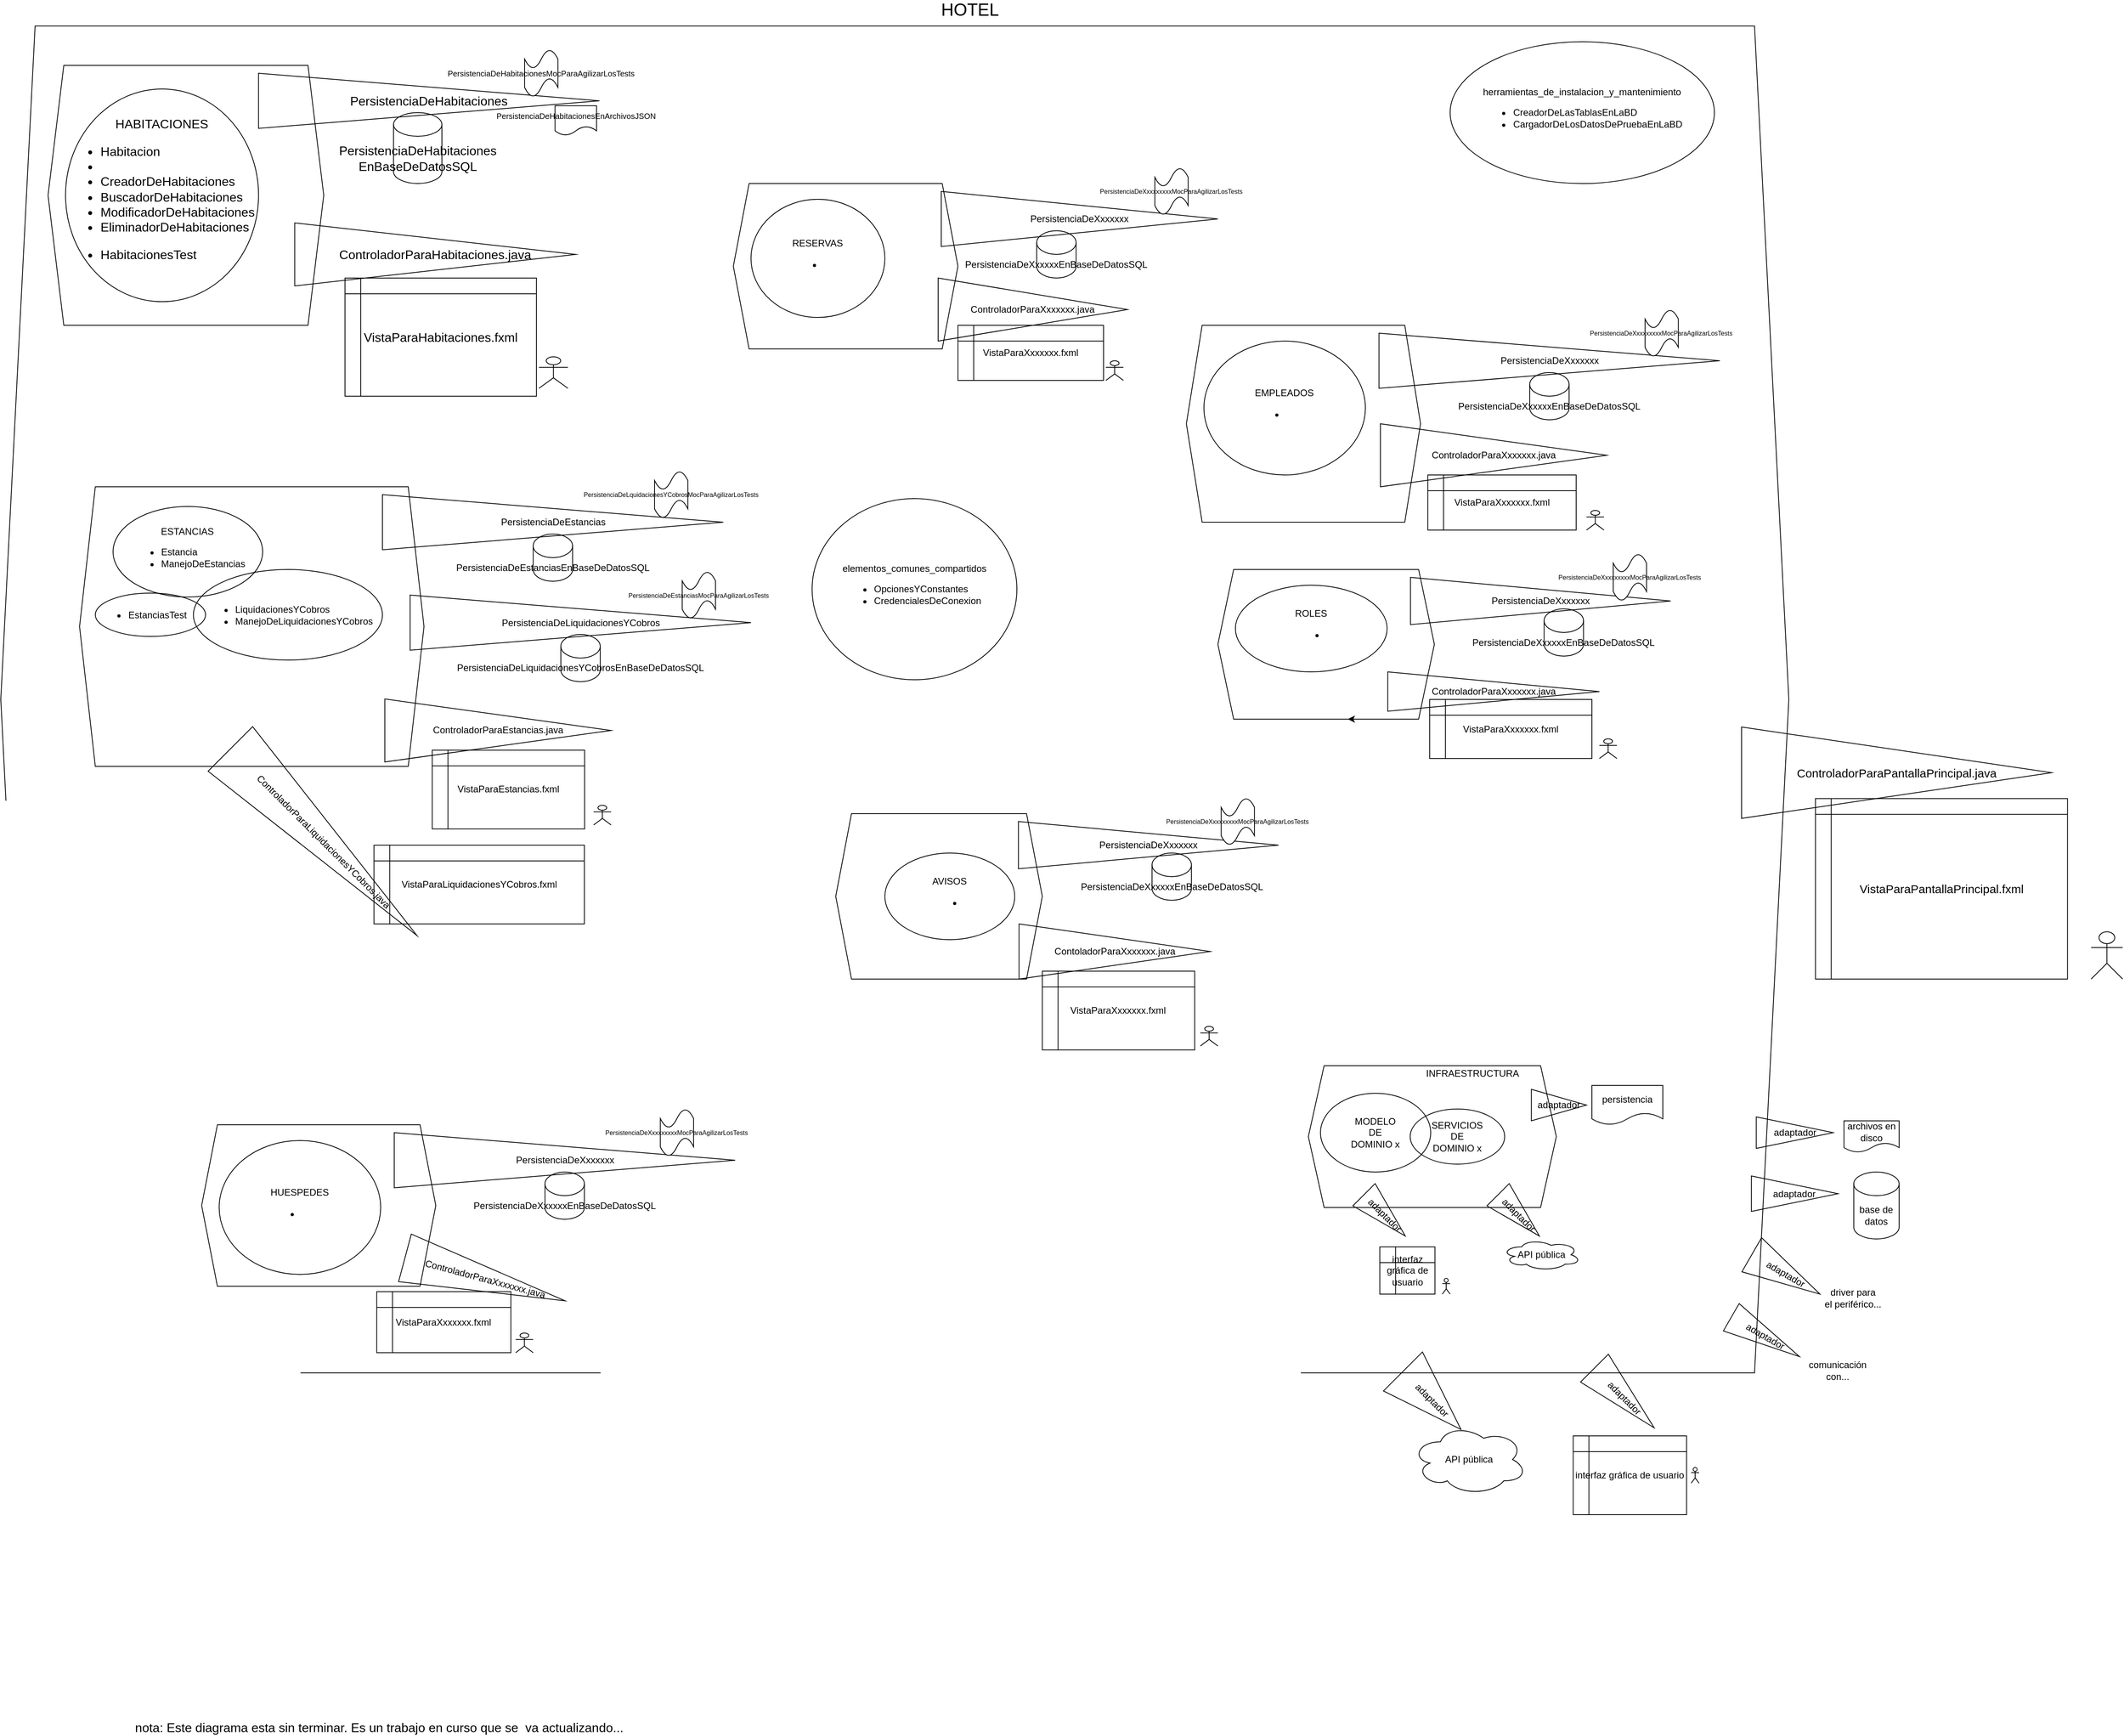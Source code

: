 <mxfile version="17.4.2" type="device"><diagram id="fawb_1DToHHd8euyWrso" name="Page-1"><mxGraphModel dx="2831" dy="2673" grid="1" gridSize="10" guides="1" tooltips="1" connect="1" arrows="1" fold="1" page="1" pageScale="1" pageWidth="827" pageHeight="1169" math="0" shadow="0"><root><mxCell id="0"/><mxCell id="1" parent="0"/><mxCell id="zOpKQJy59Za6-RHagnoH-13" value="" style="shape=hexagon;perimeter=hexagonPerimeter2;whiteSpace=wrap;html=1;fixedSize=1;fillColor=none;" parent="1" vertex="1"><mxGeometry x="900.0" y="210" width="314.82" height="180" as="geometry"/></mxCell><mxCell id="zOpKQJy59Za6-RHagnoH-43" value="" style="shape=hexagon;perimeter=hexagonPerimeter2;whiteSpace=wrap;html=1;fixedSize=1;fillColor=none;size=43.56;" parent="1" vertex="1"><mxGeometry x="-760" y="-1110" width="2270" height="1710" as="geometry"/></mxCell><mxCell id="zOpKQJy59Za6-RHagnoH-1" value="" style="shape=hexagon;perimeter=hexagonPerimeter2;whiteSpace=wrap;html=1;fixedSize=1;fillColor=none;fontSize=16;" parent="1" vertex="1"><mxGeometry x="-700" y="-1060" width="350" height="330" as="geometry"/></mxCell><mxCell id="9BcdYIsxv-biDYo2QqQj-2" value="SERVICIOS&lt;br&gt;DE&lt;br&gt;DOMINIO x" style="ellipse;whiteSpace=wrap;html=1;fillColor=none;" parent="1" vertex="1"><mxGeometry x="1029.25" y="265" width="120" height="70" as="geometry"/></mxCell><mxCell id="9BcdYIsxv-biDYo2QqQj-7" value="adaptador" style="triangle;whiteSpace=wrap;html=1;fillColor=none;" parent="1" vertex="1"><mxGeometry x="1462.43" y="350" width="110" height="45" as="geometry"/></mxCell><mxCell id="9BcdYIsxv-biDYo2QqQj-8" value="base de datos" style="shape=cylinder3;whiteSpace=wrap;html=1;boundedLbl=1;backgroundOutline=1;size=15;fillColor=none;" parent="1" vertex="1"><mxGeometry x="1592.43" y="345" width="57.57" height="85" as="geometry"/></mxCell><mxCell id="9BcdYIsxv-biDYo2QqQj-15" value="interfaz gráfica de usuario" style="shape=internalStorage;whiteSpace=wrap;html=1;backgroundOutline=1;fillColor=none;" parent="1" vertex="1"><mxGeometry x="1236.21" y="680" width="144" height="100" as="geometry"/></mxCell><mxCell id="9BcdYIsxv-biDYo2QqQj-16" value="&amp;nbsp;" style="shape=umlActor;verticalLabelPosition=bottom;verticalAlign=top;html=1;outlineConnect=0;fillColor=none;" parent="1" vertex="1"><mxGeometry x="1386.03" y="720" width="10" height="20" as="geometry"/></mxCell><mxCell id="9BcdYIsxv-biDYo2QqQj-18" value="adaptador" style="triangle;whiteSpace=wrap;html=1;fillColor=none;rotation=45;" parent="1" vertex="1"><mxGeometry x="1004.85" y="600" width="104.14" height="70" as="geometry"/></mxCell><mxCell id="9BcdYIsxv-biDYo2QqQj-19" value="API pública" style="ellipse;shape=cloud;whiteSpace=wrap;html=1;fillColor=none;" parent="1" vertex="1"><mxGeometry x="1031.06" y="665" width="146.42" height="90" as="geometry"/></mxCell><mxCell id="9BcdYIsxv-biDYo2QqQj-20" value="adaptador" style="triangle;whiteSpace=wrap;html=1;fillColor=none;" parent="1" vertex="1"><mxGeometry x="1468.65" y="275" width="97.57" height="40" as="geometry"/></mxCell><mxCell id="9BcdYIsxv-biDYo2QqQj-29" value="adaptador" style="triangle;whiteSpace=wrap;html=1;fillColor=none;rotation=30;" parent="1" vertex="1"><mxGeometry x="1430.21" y="534.35" width="100" height="40" as="geometry"/></mxCell><mxCell id="9BcdYIsxv-biDYo2QqQj-30" value="comunicación con..." style="text;html=1;strokeColor=none;fillColor=none;align=center;verticalAlign=middle;whiteSpace=wrap;rounded=0;" parent="1" vertex="1"><mxGeometry x="1552.22" y="586.85" width="40" height="20" as="geometry"/></mxCell><mxCell id="cleJ1Xr446QzX0gQGCqs-3" value="HABITACIONES&lt;br style=&quot;font-size: 16px&quot;&gt;&lt;ul style=&quot;font-size: 16px&quot;&gt;&lt;li style=&quot;text-align: left ; font-size: 16px&quot;&gt;Habitacion&lt;/li&gt;&lt;li style=&quot;text-align: left&quot;&gt;&lt;br&gt;&lt;/li&gt;&lt;li style=&quot;text-align: left ; font-size: 16px&quot;&gt;CreadorDeHabitaciones&lt;/li&gt;&lt;li style=&quot;text-align: left ; font-size: 16px&quot;&gt;BuscadorDeHabitaciones&lt;/li&gt;&lt;li style=&quot;text-align: left ; font-size: 16px&quot;&gt;ModificadorDeHabitaciones&lt;/li&gt;&lt;li style=&quot;text-align: left ; font-size: 16px&quot;&gt;EliminadorDeHabitaciones&lt;/li&gt;&lt;/ul&gt;&lt;ul style=&quot;font-size: 16px&quot;&gt;&lt;li style=&quot;text-align: left ; font-size: 16px&quot;&gt;HabitacionesTest&lt;/li&gt;&lt;/ul&gt;" style="ellipse;whiteSpace=wrap;html=1;fillColor=none;align=center;fontSize=16;" parent="1" vertex="1"><mxGeometry x="-677.78" y="-1030" width="245.03" height="270" as="geometry"/></mxCell><mxCell id="cleJ1Xr446QzX0gQGCqs-8" value="&lt;div style=&quot;font-size: 12px&quot;&gt;&lt;span style=&quot;font-size: 12px&quot;&gt;elementos_comunes_compartidos&lt;/span&gt;&lt;/div&gt;&lt;ul style=&quot;font-size: 12px&quot;&gt;&lt;li style=&quot;text-align: left ; font-size: 12px&quot;&gt;OpcionesYConstantes&lt;/li&gt;&lt;li style=&quot;text-align: left ; font-size: 12px&quot;&gt;CredencialesDeConexion&lt;/li&gt;&lt;/ul&gt;" style="ellipse;whiteSpace=wrap;html=1;fillColor=none;fontSize=12;align=center;" parent="1" vertex="1"><mxGeometry x="270.0" y="-510" width="260" height="230" as="geometry"/></mxCell><mxCell id="cleJ1Xr446QzX0gQGCqs-16" value="adaptador" style="triangle;whiteSpace=wrap;html=1;fillColor=none;rotation=30;" parent="1" vertex="1"><mxGeometry x="1456.21" y="450.0" width="100" height="50" as="geometry"/></mxCell><mxCell id="cleJ1Xr446QzX0gQGCqs-17" value="driver para&lt;br&gt;el periférico..." style="text;html=1;strokeColor=none;fillColor=none;align=center;verticalAlign=middle;whiteSpace=wrap;rounded=0;" parent="1" vertex="1"><mxGeometry x="1550.72" y="500.0" width="81" height="10" as="geometry"/></mxCell><mxCell id="zOpKQJy59Za6-RHagnoH-10" value="MODELO&lt;br&gt;DE&lt;br&gt;DOMINIO x" style="ellipse;whiteSpace=wrap;html=1;fillColor=none;" parent="1" vertex="1"><mxGeometry x="915.36" y="245" width="140" height="100" as="geometry"/></mxCell><mxCell id="zOpKQJy59Za6-RHagnoH-14" value="INFRAESTRUCTURA" style="text;html=1;strokeColor=none;fillColor=none;align=center;verticalAlign=middle;whiteSpace=wrap;rounded=0;" parent="1" vertex="1"><mxGeometry x="1008.28" y="210" width="200.86" height="20" as="geometry"/></mxCell><mxCell id="zOpKQJy59Za6-RHagnoH-17" value="PersistenciaDeHabitaciones" style="triangle;whiteSpace=wrap;html=1;fillColor=none;fontSize=16;" parent="1" vertex="1"><mxGeometry x="-432.75" y="-1050" width="432.75" height="70" as="geometry"/></mxCell><mxCell id="zOpKQJy59Za6-RHagnoH-22" value="adaptador" style="triangle;whiteSpace=wrap;html=1;fillColor=none;rotation=45;" parent="1" vertex="1"><mxGeometry x="1247.51" y="606.85" width="107.19" height="50" as="geometry"/></mxCell><mxCell id="zOpKQJy59Za6-RHagnoH-32" value="interfaz gráfica de usuario" style="shape=internalStorage;whiteSpace=wrap;html=1;backgroundOutline=1;fillColor=none;" parent="1" vertex="1"><mxGeometry x="990.73" y="440" width="70" height="60" as="geometry"/></mxCell><mxCell id="zOpKQJy59Za6-RHagnoH-33" value="&amp;nbsp;" style="shape=umlActor;verticalLabelPosition=bottom;verticalAlign=top;html=1;outlineConnect=0;fillColor=none;" parent="1" vertex="1"><mxGeometry x="1070" y="480" width="10" height="20" as="geometry"/></mxCell><mxCell id="zOpKQJy59Za6-RHagnoH-34" value="adaptador" style="triangle;whiteSpace=wrap;html=1;fillColor=none;rotation=45;" parent="1" vertex="1"><mxGeometry x="959.78" y="380" width="74.14" height="40" as="geometry"/></mxCell><mxCell id="zOpKQJy59Za6-RHagnoH-35" value="adaptador" style="triangle;whiteSpace=wrap;html=1;fillColor=none;rotation=45;" parent="1" vertex="1"><mxGeometry x="1130" y="380" width="74.14" height="40" as="geometry"/></mxCell><mxCell id="zOpKQJy59Za6-RHagnoH-36" value="API pública" style="ellipse;shape=cloud;whiteSpace=wrap;html=1;fillColor=none;" parent="1" vertex="1"><mxGeometry x="1145.9" y="430" width="100" height="40" as="geometry"/></mxCell><mxCell id="zOpKQJy59Za6-RHagnoH-37" value="adaptador" style="triangle;whiteSpace=wrap;html=1;fillColor=none;" parent="1" vertex="1"><mxGeometry x="1183.1" y="240" width="70" height="40" as="geometry"/></mxCell><mxCell id="FYol5Dj7dogtdcJNCWv0-2" value="&lt;font style=&quot;font-size: 16px&quot;&gt;PersistenciaDeHabitaciones&lt;br&gt;EnBaseDeDatosSQL&lt;/font&gt;" style="shape=cylinder3;whiteSpace=wrap;html=1;boundedLbl=1;backgroundOutline=1;size=15;fillColor=none;fontSize=16;" parent="1" vertex="1"><mxGeometry x="-261.38" y="-1000" width="61.38" height="90" as="geometry"/></mxCell><mxCell id="FYol5Dj7dogtdcJNCWv0-3" value="&lt;span style=&quot;font-size: 10px;&quot;&gt;PersistenciaDeHabitacionesEnArchivosJSON&lt;/span&gt;" style="shape=document;whiteSpace=wrap;html=1;boundedLbl=1;fontSize=10;" parent="1" vertex="1"><mxGeometry x="-56.36" y="-1008.75" width="52.72" height="37.5" as="geometry"/></mxCell><mxCell id="FYol5Dj7dogtdcJNCWv0-4" value="&lt;span style=&quot;font-size: 10px;&quot;&gt;PersistenciaDeHabitacionesMocParaAgilizarLosTests&lt;/span&gt;" style="shape=tape;whiteSpace=wrap;html=1;fontSize=10;" parent="1" vertex="1"><mxGeometry x="-94.97" y="-1080" width="42.25" height="60" as="geometry"/></mxCell><mxCell id="FYol5Dj7dogtdcJNCWv0-6" value="&lt;span&gt;archivos en disco&lt;/span&gt;" style="shape=document;whiteSpace=wrap;html=1;boundedLbl=1;fontSize=12;" parent="1" vertex="1"><mxGeometry x="1580" y="280" width="70" height="40" as="geometry"/></mxCell><mxCell id="FYol5Dj7dogtdcJNCWv0-7" value="&lt;span&gt;persistencia&lt;/span&gt;" style="shape=document;whiteSpace=wrap;html=1;boundedLbl=1;fontSize=12;" parent="1" vertex="1"><mxGeometry x="1260" y="235" width="90" height="50" as="geometry"/></mxCell><mxCell id="bpp7hL8GvtIe5y0yvimQ-1" value="&lt;div style=&quot;font-size: 12px&quot;&gt;&lt;span style=&quot;font-size: 12px&quot;&gt;herramientas_de_instalacion_y_mantenimiento&lt;/span&gt;&lt;/div&gt;&lt;ul style=&quot;font-size: 12px&quot;&gt;&lt;li style=&quot;text-align: left ; font-size: 12px&quot;&gt;CreadorDeLasTablasEnLaBD&lt;/li&gt;&lt;li style=&quot;text-align: left ; font-size: 12px&quot;&gt;CargadorDeLosDatosDePruebaEnLaBD&lt;/li&gt;&lt;/ul&gt;" style="ellipse;whiteSpace=wrap;html=1;fillColor=none;fontSize=12;align=center;" parent="1" vertex="1"><mxGeometry x="1080" y="-1090" width="335.49" height="180" as="geometry"/></mxCell><mxCell id="bpp7hL8GvtIe5y0yvimQ-2" value="" style="shape=hexagon;perimeter=hexagonPerimeter2;whiteSpace=wrap;html=1;fixedSize=1;fillColor=none;" parent="1" vertex="1"><mxGeometry x="-660" y="-525" width="437.28" height="355" as="geometry"/></mxCell><mxCell id="bpp7hL8GvtIe5y0yvimQ-3" value="ESTANCIAS&lt;br&gt;&lt;ul&gt;&lt;li style=&quot;text-align: left&quot;&gt;Estancia&lt;/li&gt;&lt;li style=&quot;text-align: left&quot;&gt;ManejoDeEstancias&lt;/li&gt;&lt;/ul&gt;" style="ellipse;whiteSpace=wrap;html=1;fillColor=none;align=center;" parent="1" vertex="1"><mxGeometry x="-617.51" y="-500" width="190" height="115" as="geometry"/></mxCell><mxCell id="bpp7hL8GvtIe5y0yvimQ-4" value="PersistenciaDeEstancias" style="triangle;whiteSpace=wrap;html=1;fillColor=none;" parent="1" vertex="1"><mxGeometry x="-275.47" y="-515" width="432.75" height="70" as="geometry"/></mxCell><mxCell id="bpp7hL8GvtIe5y0yvimQ-8" value="&lt;font style=&quot;font-size: 12px&quot;&gt;PersistenciaDeEstanciasEnBaseDeDatosSQL&lt;/font&gt;" style="shape=cylinder3;whiteSpace=wrap;html=1;boundedLbl=1;backgroundOutline=1;size=15;fillColor=none;fontSize=12;" parent="1" vertex="1"><mxGeometry x="-84.1" y="-465" width="50" height="60" as="geometry"/></mxCell><mxCell id="bpp7hL8GvtIe5y0yvimQ-9" value="&lt;span style=&quot;font-size: 8px&quot;&gt;PersistenciaDeLquidacionesYCobrosMocParaAgilizarLosTests&lt;/span&gt;" style="shape=tape;whiteSpace=wrap;html=1;fontSize=8;" parent="1" vertex="1"><mxGeometry x="70" y="-545" width="42.25" height="60" as="geometry"/></mxCell><mxCell id="bpp7hL8GvtIe5y0yvimQ-10" value="&lt;ul&gt;&lt;li style=&quot;text-align: left&quot;&gt;&lt;span&gt;LiquidacionesYCobros&lt;/span&gt;&lt;br&gt;&lt;/li&gt;&lt;li style=&quot;text-align: left&quot;&gt;&lt;span&gt;ManejoDeLiquidacionesYCobros&lt;/span&gt;&lt;/li&gt;&lt;/ul&gt;" style="ellipse;whiteSpace=wrap;html=1;fillColor=none;align=center;" parent="1" vertex="1"><mxGeometry x="-515.47" y="-420" width="240" height="115" as="geometry"/></mxCell><mxCell id="bpp7hL8GvtIe5y0yvimQ-29" value="" style="shape=hexagon;perimeter=hexagonPerimeter2;whiteSpace=wrap;html=1;fixedSize=1;fillColor=none;" parent="1" vertex="1"><mxGeometry x="745.15" y="-730" width="297.28" height="250" as="geometry"/></mxCell><mxCell id="bpp7hL8GvtIe5y0yvimQ-30" value="EMPLEADOS&lt;br&gt;&lt;ul&gt;&lt;li style=&quot;text-align: left&quot;&gt;&lt;br&gt;&lt;/li&gt;&lt;/ul&gt;" style="ellipse;whiteSpace=wrap;html=1;fillColor=none;align=center;" parent="1" vertex="1"><mxGeometry x="767.4" y="-710" width="205.03" height="170" as="geometry"/></mxCell><mxCell id="bpp7hL8GvtIe5y0yvimQ-31" value="PersistenciaDeXxxxxxx" style="triangle;whiteSpace=wrap;html=1;fillColor=none;" parent="1" vertex="1"><mxGeometry x="989.68" y="-720" width="432.75" height="70" as="geometry"/></mxCell><mxCell id="bpp7hL8GvtIe5y0yvimQ-32" value="&lt;font style=&quot;font-size: 12px&quot;&gt;PersistenciaDeXxxxxxEnBaseDeDatosSQL&lt;/font&gt;" style="shape=cylinder3;whiteSpace=wrap;html=1;boundedLbl=1;backgroundOutline=1;size=15;fillColor=none;fontSize=12;" parent="1" vertex="1"><mxGeometry x="1181.05" y="-670" width="50" height="60" as="geometry"/></mxCell><mxCell id="bpp7hL8GvtIe5y0yvimQ-33" value="&lt;span style=&quot;font-size: 8px&quot;&gt;PersistenciaDeXxxxxxxxxMocParaAgilizarLosTests&lt;/span&gt;" style="shape=tape;whiteSpace=wrap;html=1;fontSize=8;" parent="1" vertex="1"><mxGeometry x="1327.46" y="-750" width="42.25" height="60" as="geometry"/></mxCell><mxCell id="bpp7hL8GvtIe5y0yvimQ-34" value="" style="shape=hexagon;perimeter=hexagonPerimeter2;whiteSpace=wrap;html=1;fixedSize=1;fillColor=none;" parent="1" vertex="1"><mxGeometry x="170" y="-910" width="285.15" height="210" as="geometry"/></mxCell><mxCell id="bpp7hL8GvtIe5y0yvimQ-35" value="RESERVAS&lt;br&gt;&lt;ul&gt;&lt;li style=&quot;text-align: left&quot;&gt;&lt;br&gt;&lt;/li&gt;&lt;/ul&gt;" style="ellipse;whiteSpace=wrap;html=1;fillColor=none;align=center;" parent="1" vertex="1"><mxGeometry x="192.4" y="-890" width="170" height="150" as="geometry"/></mxCell><mxCell id="bpp7hL8GvtIe5y0yvimQ-36" value="PersistenciaDeXxxxxxx" style="triangle;whiteSpace=wrap;html=1;fillColor=none;" parent="1" vertex="1"><mxGeometry x="433.97" y="-900" width="351.18" height="70" as="geometry"/></mxCell><mxCell id="bpp7hL8GvtIe5y0yvimQ-37" value="&lt;font style=&quot;font-size: 12px&quot;&gt;PersistenciaDeXxxxxxEnBaseDeDatosSQL&lt;/font&gt;" style="shape=cylinder3;whiteSpace=wrap;html=1;boundedLbl=1;backgroundOutline=1;size=15;fillColor=none;fontSize=12;" parent="1" vertex="1"><mxGeometry x="555.15" y="-850" width="50" height="60" as="geometry"/></mxCell><mxCell id="bpp7hL8GvtIe5y0yvimQ-38" value="&lt;span style=&quot;font-size: 8px&quot;&gt;PersistenciaDeXxxxxxxxxMocParaAgilizarLosTests&lt;/span&gt;" style="shape=tape;whiteSpace=wrap;html=1;fontSize=8;" parent="1" vertex="1"><mxGeometry x="705.15" y="-930" width="42.25" height="60" as="geometry"/></mxCell><mxCell id="bpp7hL8GvtIe5y0yvimQ-44" value="" style="shape=hexagon;perimeter=hexagonPerimeter2;whiteSpace=wrap;html=1;fixedSize=1;fillColor=none;" parent="1" vertex="1"><mxGeometry x="-505.01" y="285" width="297.28" height="205" as="geometry"/></mxCell><mxCell id="bpp7hL8GvtIe5y0yvimQ-45" value="HUESPEDES&lt;br&gt;&lt;ul&gt;&lt;li style=&quot;text-align: left&quot;&gt;&lt;br&gt;&lt;/li&gt;&lt;/ul&gt;" style="ellipse;whiteSpace=wrap;html=1;fillColor=none;align=center;" parent="1" vertex="1"><mxGeometry x="-482.76" y="305" width="205.03" height="170" as="geometry"/></mxCell><mxCell id="bpp7hL8GvtIe5y0yvimQ-46" value="PersistenciaDeXxxxxxx" style="triangle;whiteSpace=wrap;html=1;fillColor=none;" parent="1" vertex="1"><mxGeometry x="-260.48" y="295" width="432.75" height="70" as="geometry"/></mxCell><mxCell id="bpp7hL8GvtIe5y0yvimQ-47" value="&lt;font style=&quot;font-size: 12px&quot;&gt;PersistenciaDeXxxxxxEnBaseDeDatosSQL&lt;/font&gt;" style="shape=cylinder3;whiteSpace=wrap;html=1;boundedLbl=1;backgroundOutline=1;size=15;fillColor=none;fontSize=12;" parent="1" vertex="1"><mxGeometry x="-69.11" y="345" width="50" height="60" as="geometry"/></mxCell><mxCell id="bpp7hL8GvtIe5y0yvimQ-48" value="&lt;span style=&quot;font-size: 8px&quot;&gt;PersistenciaDeXxxxxxxxxMocParaAgilizarLosTests&lt;/span&gt;" style="shape=tape;whiteSpace=wrap;html=1;fontSize=8;" parent="1" vertex="1"><mxGeometry x="77.3" y="265" width="42.25" height="60" as="geometry"/></mxCell><mxCell id="bpp7hL8GvtIe5y0yvimQ-49" value="" style="shape=hexagon;perimeter=hexagonPerimeter2;whiteSpace=wrap;html=1;fixedSize=1;fillColor=none;" parent="1" vertex="1"><mxGeometry x="785.15" y="-420" width="274.85" height="190" as="geometry"/></mxCell><mxCell id="bpp7hL8GvtIe5y0yvimQ-50" value="ROLES&lt;br&gt;&lt;ul&gt;&lt;li style=&quot;text-align: left&quot;&gt;&lt;br&gt;&lt;/li&gt;&lt;/ul&gt;" style="ellipse;whiteSpace=wrap;html=1;fillColor=none;align=center;" parent="1" vertex="1"><mxGeometry x="807.4" y="-400" width="192.6" height="110" as="geometry"/></mxCell><mxCell id="bpp7hL8GvtIe5y0yvimQ-51" value="PersistenciaDeXxxxxxx" style="triangle;whiteSpace=wrap;html=1;fillColor=none;" parent="1" vertex="1"><mxGeometry x="1029.68" y="-410" width="330.32" height="60" as="geometry"/></mxCell><mxCell id="bpp7hL8GvtIe5y0yvimQ-52" value="&lt;font style=&quot;font-size: 12px&quot;&gt;PersistenciaDeXxxxxxEnBaseDeDatosSQL&lt;/font&gt;" style="shape=cylinder3;whiteSpace=wrap;html=1;boundedLbl=1;backgroundOutline=1;size=15;fillColor=none;fontSize=12;" parent="1" vertex="1"><mxGeometry x="1199.31" y="-370" width="50" height="60" as="geometry"/></mxCell><mxCell id="bpp7hL8GvtIe5y0yvimQ-53" value="&lt;span style=&quot;font-size: 8px&quot;&gt;PersistenciaDeXxxxxxxxxMocParaAgilizarLosTests&lt;/span&gt;" style="shape=tape;whiteSpace=wrap;html=1;fontSize=8;" parent="1" vertex="1"><mxGeometry x="1287.09" y="-440" width="42.25" height="60" as="geometry"/></mxCell><mxCell id="bpp7hL8GvtIe5y0yvimQ-59" value="" style="shape=hexagon;perimeter=hexagonPerimeter2;whiteSpace=wrap;html=1;fixedSize=1;fillColor=none;" parent="1" vertex="1"><mxGeometry x="300" y="-110" width="262.25" height="210" as="geometry"/></mxCell><mxCell id="bpp7hL8GvtIe5y0yvimQ-60" value="AVISOS&lt;br&gt;&lt;ul&gt;&lt;li style=&quot;text-align: left&quot;&gt;&lt;br&gt;&lt;/li&gt;&lt;/ul&gt;" style="ellipse;whiteSpace=wrap;html=1;fillColor=none;align=center;" parent="1" vertex="1"><mxGeometry x="362.4" y="-60" width="164.85" height="110" as="geometry"/></mxCell><mxCell id="bpp7hL8GvtIe5y0yvimQ-61" value="PersistenciaDeXxxxxxx" style="triangle;whiteSpace=wrap;html=1;fillColor=none;" parent="1" vertex="1"><mxGeometry x="531.93" y="-100" width="330.32" height="60" as="geometry"/></mxCell><mxCell id="bpp7hL8GvtIe5y0yvimQ-62" value="&lt;font style=&quot;font-size: 12px&quot;&gt;PersistenciaDeXxxxxxEnBaseDeDatosSQL&lt;/font&gt;" style="shape=cylinder3;whiteSpace=wrap;html=1;boundedLbl=1;backgroundOutline=1;size=15;fillColor=none;fontSize=12;" parent="1" vertex="1"><mxGeometry x="701.56" y="-60" width="50" height="60" as="geometry"/></mxCell><mxCell id="bpp7hL8GvtIe5y0yvimQ-63" value="&lt;span style=&quot;font-size: 8px&quot;&gt;PersistenciaDeXxxxxxxxxMocParaAgilizarLosTests&lt;/span&gt;" style="shape=tape;whiteSpace=wrap;html=1;fontSize=8;" parent="1" vertex="1"><mxGeometry x="789.34" y="-130" width="42.25" height="60" as="geometry"/></mxCell><mxCell id="bpp7hL8GvtIe5y0yvimQ-64" value="nota: Este diagrama esta sin terminar. Es un trabajo en curso que se&amp;nbsp; va actualizando..." style="text;html=1;resizable=0;autosize=1;align=center;verticalAlign=middle;points=[];fillColor=none;strokeColor=none;rounded=0;fontSize=16;" parent="1" vertex="1"><mxGeometry x="-600" y="1040" width="640" height="20" as="geometry"/></mxCell><mxCell id="bpp7hL8GvtIe5y0yvimQ-65" value="HOTEL" style="text;html=1;resizable=0;autosize=1;align=center;verticalAlign=middle;points=[];fillColor=none;strokeColor=none;rounded=0;fontSize=22;" parent="1" vertex="1"><mxGeometry x="440" y="-1140" width="60" height="20" as="geometry"/></mxCell><mxCell id="G_liHlWGv8_ZO22j5NfR-1" value="VistaParaPantallaPrincipal.fxml" style="shape=internalStorage;whiteSpace=wrap;html=1;backgroundOutline=1;fillColor=none;fontSize=15;" parent="1" vertex="1"><mxGeometry x="1543.79" y="-129.15" width="320" height="229.15" as="geometry"/></mxCell><mxCell id="G_liHlWGv8_ZO22j5NfR-2" value="&amp;nbsp;" style="shape=umlActor;verticalLabelPosition=bottom;verticalAlign=top;html=1;outlineConnect=0;fillColor=none;" parent="1" vertex="1"><mxGeometry x="1893.79" y="40" width="40" height="60" as="geometry"/></mxCell><mxCell id="G_liHlWGv8_ZO22j5NfR-3" value="ControladorParaPantallaPrincipal.java" style="triangle;whiteSpace=wrap;html=1;fillColor=none;rotation=0;fontSize=15;" parent="1" vertex="1"><mxGeometry x="1450" y="-220" width="393.79" height="116" as="geometry"/></mxCell><mxCell id="G_liHlWGv8_ZO22j5NfR-4" value="VistaParaHabitaciones.fxml" style="shape=internalStorage;whiteSpace=wrap;html=1;backgroundOutline=1;fillColor=none;fontSize=16;" parent="1" vertex="1"><mxGeometry x="-323.03" y="-790" width="243.03" height="150" as="geometry"/></mxCell><mxCell id="G_liHlWGv8_ZO22j5NfR-5" value="&amp;nbsp;" style="shape=umlActor;verticalLabelPosition=bottom;verticalAlign=top;html=1;outlineConnect=0;fillColor=none;fontSize=16;" parent="1" vertex="1"><mxGeometry x="-76.82" y="-690" width="36.82" height="40" as="geometry"/></mxCell><mxCell id="G_liHlWGv8_ZO22j5NfR-6" value="ControladorParaHabitaciones.java" style="triangle;whiteSpace=wrap;html=1;fillColor=none;rotation=0;fontSize=16;" parent="1" vertex="1"><mxGeometry x="-386.82" y="-860" width="356.82" height="80" as="geometry"/></mxCell><mxCell id="WYvbHg3BWDMhecuwZPkQ-1" value="VistaParaEstancias.fxml" style="shape=internalStorage;whiteSpace=wrap;html=1;backgroundOutline=1;fillColor=none;fontSize=12;" parent="1" vertex="1"><mxGeometry x="-212.28" y="-190.61" width="193.48" height="100" as="geometry"/></mxCell><mxCell id="WYvbHg3BWDMhecuwZPkQ-2" value="&amp;nbsp;" style="shape=umlActor;verticalLabelPosition=bottom;verticalAlign=top;html=1;outlineConnect=0;fillColor=none;fontSize=12;" parent="1" vertex="1"><mxGeometry x="-7.42" y="-120.61" width="22.26" height="25" as="geometry"/></mxCell><mxCell id="WYvbHg3BWDMhecuwZPkQ-3" value="ControladorParaEstancias.java" style="triangle;whiteSpace=wrap;html=1;fillColor=none;rotation=0;fontSize=12;" parent="1" vertex="1"><mxGeometry x="-272.43" y="-255.61" width="287.27" height="80" as="geometry"/></mxCell><mxCell id="WYvbHg3BWDMhecuwZPkQ-7" value="VistaParaXxxxxxx.fxml" style="shape=internalStorage;whiteSpace=wrap;html=1;backgroundOutline=1;fillColor=none;fontSize=12;" parent="1" vertex="1"><mxGeometry x="-282.72" y="496.85" width="170.33" height="77.5" as="geometry"/></mxCell><mxCell id="WYvbHg3BWDMhecuwZPkQ-8" value="&amp;nbsp;" style="shape=umlActor;verticalLabelPosition=bottom;verticalAlign=top;html=1;outlineConnect=0;fillColor=none;fontSize=12;" parent="1" vertex="1"><mxGeometry x="-106.36" y="549.35" width="22.26" height="25" as="geometry"/></mxCell><mxCell id="WYvbHg3BWDMhecuwZPkQ-9" value="ControladorParaXxxxxxx.java" style="triangle;whiteSpace=wrap;html=1;fillColor=none;rotation=15;fontSize=12;" parent="1" vertex="1"><mxGeometry x="-250.48" y="450" width="210.48" height="62.5" as="geometry"/></mxCell><mxCell id="WYvbHg3BWDMhecuwZPkQ-10" value="VistaParaXxxxxxx.fxml" style="shape=internalStorage;whiteSpace=wrap;html=1;backgroundOutline=1;fillColor=none;fontSize=12;" parent="1" vertex="1"><mxGeometry x="562.25" y="90" width="193.48" height="100" as="geometry"/></mxCell><mxCell id="WYvbHg3BWDMhecuwZPkQ-11" value="&amp;nbsp;" style="shape=umlActor;verticalLabelPosition=bottom;verticalAlign=top;html=1;outlineConnect=0;fillColor=none;fontSize=12;" parent="1" vertex="1"><mxGeometry x="762.89" y="160" width="22.26" height="25" as="geometry"/></mxCell><mxCell id="WYvbHg3BWDMhecuwZPkQ-12" value="ContoladorParaXxxxxxx.java" style="triangle;whiteSpace=wrap;html=1;fillColor=none;rotation=0;fontSize=12;" parent="1" vertex="1"><mxGeometry x="532.73" y="30" width="242.75" height="70" as="geometry"/></mxCell><mxCell id="WYvbHg3BWDMhecuwZPkQ-13" value="VistaParaXxxxxxx.fxml" style="shape=internalStorage;whiteSpace=wrap;html=1;backgroundOutline=1;fillColor=none;fontSize=12;" parent="1" vertex="1"><mxGeometry x="1054.03" y="-255" width="205.97" height="75" as="geometry"/></mxCell><mxCell id="WYvbHg3BWDMhecuwZPkQ-14" value="&amp;nbsp;" style="shape=umlActor;verticalLabelPosition=bottom;verticalAlign=top;html=1;outlineConnect=0;fillColor=none;fontSize=12;" parent="1" vertex="1"><mxGeometry x="1269.46" y="-205" width="22.26" height="25" as="geometry"/></mxCell><mxCell id="WYvbHg3BWDMhecuwZPkQ-15" value="ControladorParaXxxxxxx.java" style="triangle;whiteSpace=wrap;html=1;fillColor=none;rotation=0;fontSize=12;" parent="1" vertex="1"><mxGeometry x="1000.83" y="-290" width="268.63" height="50" as="geometry"/></mxCell><mxCell id="WYvbHg3BWDMhecuwZPkQ-16" value="VistaParaXxxxxxx.fxml" style="shape=internalStorage;whiteSpace=wrap;html=1;backgroundOutline=1;fillColor=none;fontSize=12;" parent="1" vertex="1"><mxGeometry x="1051.66" y="-540" width="188.34" height="70" as="geometry"/></mxCell><mxCell id="WYvbHg3BWDMhecuwZPkQ-17" value="&amp;nbsp;" style="shape=umlActor;verticalLabelPosition=bottom;verticalAlign=top;html=1;outlineConnect=0;fillColor=none;fontSize=12;" parent="1" vertex="1"><mxGeometry x="1253.1" y="-495" width="22.26" height="25" as="geometry"/></mxCell><mxCell id="WYvbHg3BWDMhecuwZPkQ-18" value="ControladorParaXxxxxxx.java" style="triangle;whiteSpace=wrap;html=1;fillColor=none;rotation=0;fontSize=12;" parent="1" vertex="1"><mxGeometry x="991.51" y="-605" width="287.27" height="80" as="geometry"/></mxCell><mxCell id="WYvbHg3BWDMhecuwZPkQ-19" style="edgeStyle=orthogonalEdgeStyle;rounded=0;orthogonalLoop=1;jettySize=auto;html=1;exitX=0.625;exitY=1;exitDx=0;exitDy=0;entryX=0.6;entryY=0.999;entryDx=0;entryDy=0;entryPerimeter=0;fontSize=12;" parent="1" source="bpp7hL8GvtIe5y0yvimQ-49" target="bpp7hL8GvtIe5y0yvimQ-49" edge="1"><mxGeometry relative="1" as="geometry"/></mxCell><mxCell id="WYvbHg3BWDMhecuwZPkQ-20" value="VistaParaXxxxxxx.fxml" style="shape=internalStorage;whiteSpace=wrap;html=1;backgroundOutline=1;fillColor=none;fontSize=12;" parent="1" vertex="1"><mxGeometry x="455.15" y="-730" width="184.85" height="70" as="geometry"/></mxCell><mxCell id="WYvbHg3BWDMhecuwZPkQ-21" value="&amp;nbsp;" style="shape=umlActor;verticalLabelPosition=bottom;verticalAlign=top;html=1;outlineConnect=0;fillColor=none;fontSize=12;" parent="1" vertex="1"><mxGeometry x="642.97" y="-685" width="22.26" height="25" as="geometry"/></mxCell><mxCell id="WYvbHg3BWDMhecuwZPkQ-22" value="ControladorParaXxxxxxx.java" style="triangle;whiteSpace=wrap;html=1;fillColor=none;rotation=0;fontSize=12;" parent="1" vertex="1"><mxGeometry x="430" y="-790" width="240.3" height="80" as="geometry"/></mxCell><mxCell id="RIYUoCvDlr4Pl3bKqE-y-1" value="&lt;ul&gt;&lt;li&gt;&lt;span style=&quot;&quot;&gt;EstanciasTest&lt;/span&gt;&lt;/li&gt;&lt;/ul&gt;" style="ellipse;whiteSpace=wrap;html=1;fillColor=none;align=left;" vertex="1" parent="1"><mxGeometry x="-640" y="-390" width="140" height="55" as="geometry"/></mxCell><mxCell id="RIYUoCvDlr4Pl3bKqE-y-2" value="VistaParaLiquidacionesYCobros.fxml" style="shape=internalStorage;whiteSpace=wrap;html=1;backgroundOutline=1;fillColor=none;fontSize=12;" vertex="1" parent="1"><mxGeometry x="-286.23" y="-70.0" width="267.12" height="100" as="geometry"/></mxCell><mxCell id="RIYUoCvDlr4Pl3bKqE-y-4" value="ControladorParaLiquidacionesYCobros.java" style="triangle;whiteSpace=wrap;html=1;fillColor=none;rotation=45;fontSize=12;" vertex="1" parent="1"><mxGeometry x="-517.6" y="-113.73" width="335" height="80" as="geometry"/></mxCell><mxCell id="RIYUoCvDlr4Pl3bKqE-y-7" value="PersistenciaDeLiquidacionesYCobros" style="triangle;whiteSpace=wrap;html=1;fillColor=none;" vertex="1" parent="1"><mxGeometry x="-240.35" y="-387.5" width="432.75" height="70" as="geometry"/></mxCell><mxCell id="RIYUoCvDlr4Pl3bKqE-y-8" value="&lt;font style=&quot;font-size: 12px&quot;&gt;PersistenciaDeLiquidacionesYCobrosEnBaseDeDatosSQL&lt;/font&gt;" style="shape=cylinder3;whiteSpace=wrap;html=1;boundedLbl=1;backgroundOutline=1;size=15;fillColor=none;fontSize=12;" vertex="1" parent="1"><mxGeometry x="-48.98" y="-337.5" width="50" height="60" as="geometry"/></mxCell><mxCell id="RIYUoCvDlr4Pl3bKqE-y-9" value="&lt;span style=&quot;font-size: 8px&quot;&gt;PersistenciaDeEstanciasMocParaAgilizarLosTests&lt;/span&gt;" style="shape=tape;whiteSpace=wrap;html=1;fontSize=8;" vertex="1" parent="1"><mxGeometry x="105.12" y="-417.5" width="42.25" height="60" as="geometry"/></mxCell></root></mxGraphModel></diagram></mxfile>
